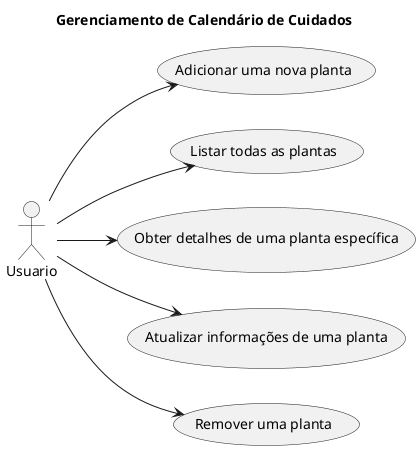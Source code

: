 @startuml Gerenciamento_Calendario_Cuidados
title Gerenciamento de Calendário de Cuidados

left to right direction

actor Usuario as u

usecase "Adicionar uma nova planta" as UC1
usecase "Listar todas as plantas" as UC2
usecase "Obter detalhes de uma planta específica" as UC3
usecase "Atualizar informações de uma planta" as UC4
usecase "Remover uma planta" as UC5

u --> UC1
u --> UC2
u --> UC3
u --> UC4
u --> UC5

@enduml
